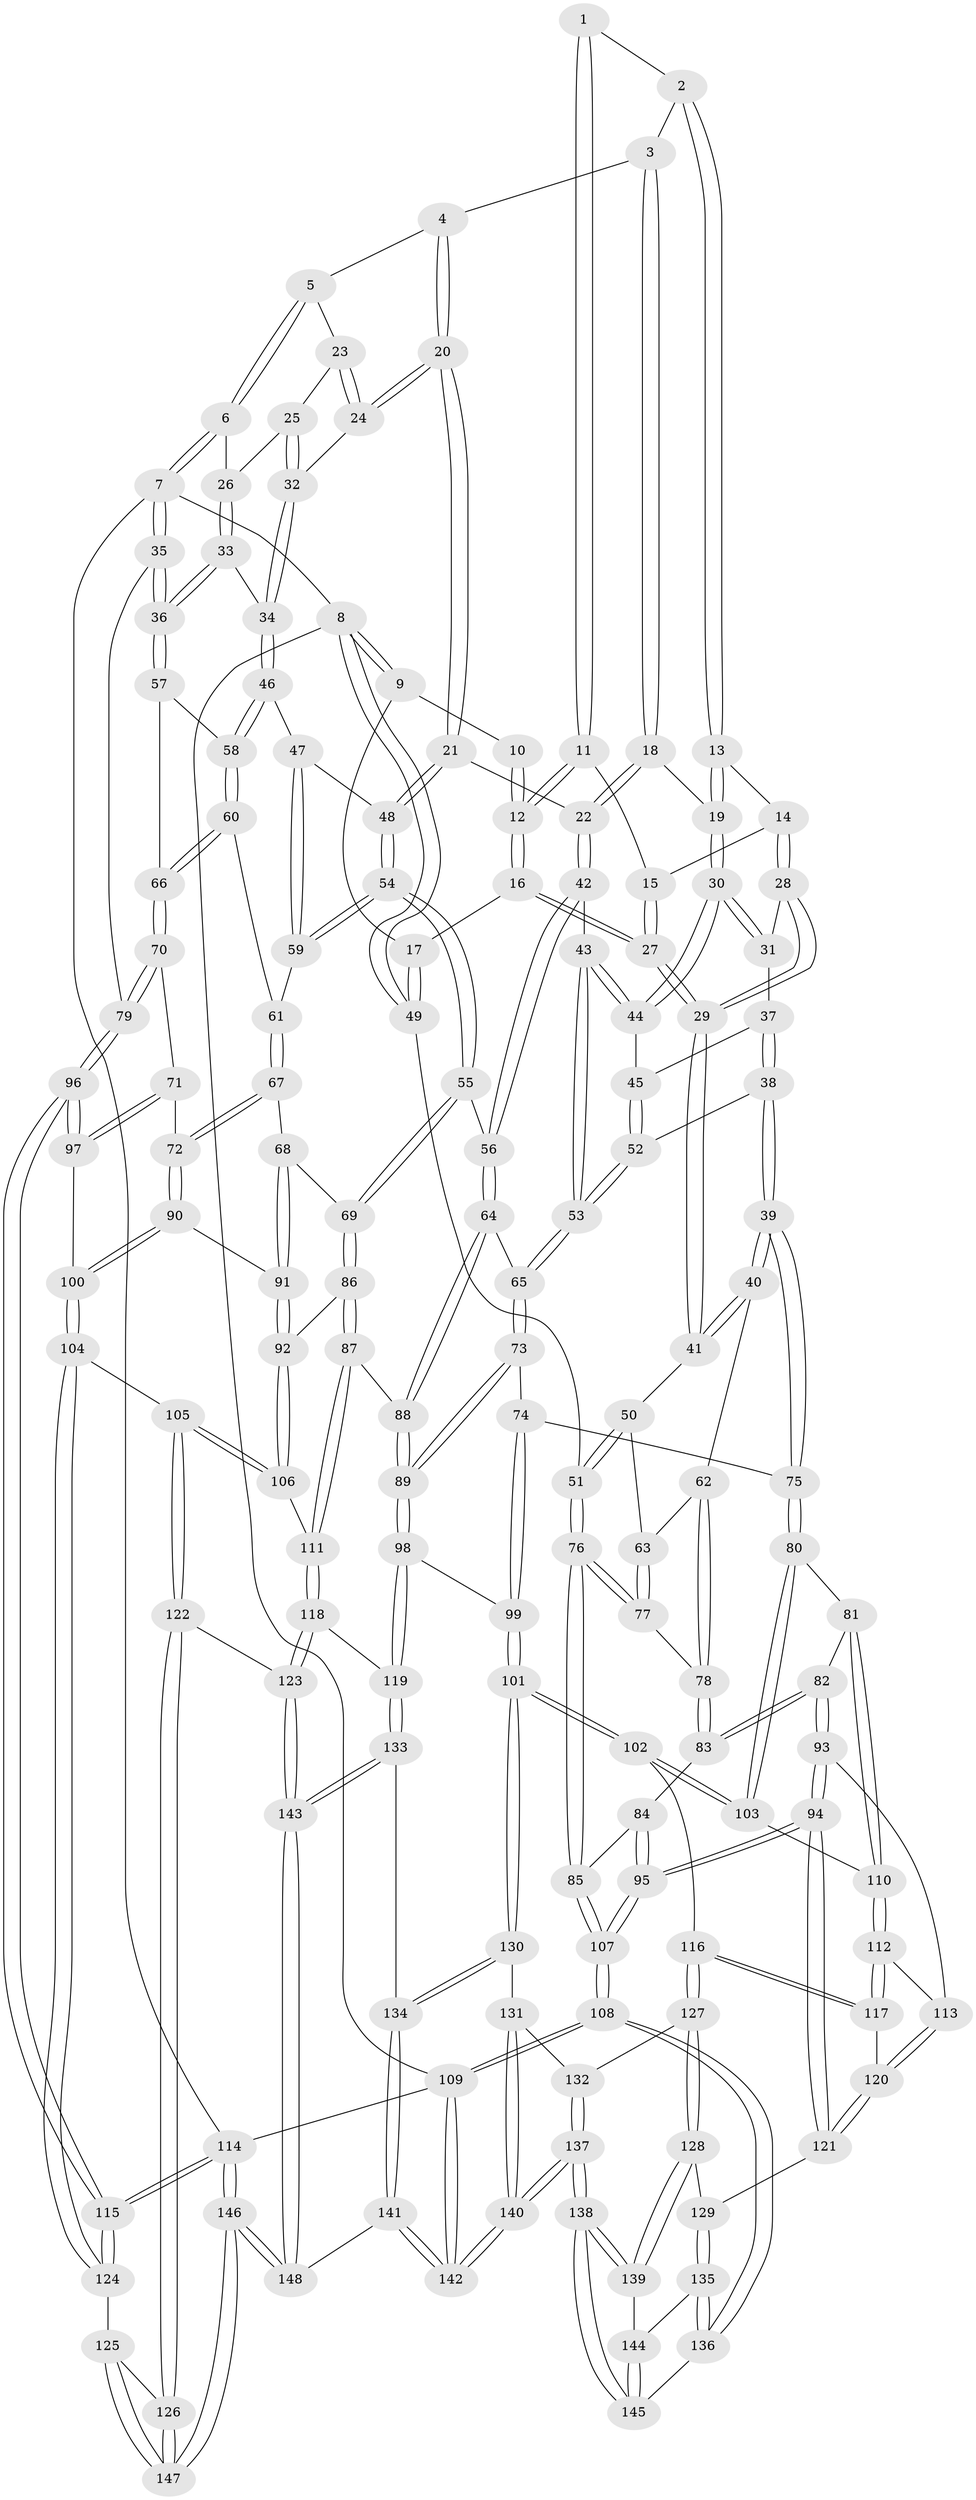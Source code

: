 // coarse degree distribution, {4: 0.36666666666666664, 5: 0.4666666666666667, 6: 0.05555555555555555, 8: 0.011111111111111112, 2: 0.011111111111111112, 3: 0.08888888888888889}
// Generated by graph-tools (version 1.1) at 2025/42/03/06/25 10:42:30]
// undirected, 148 vertices, 367 edges
graph export_dot {
graph [start="1"]
  node [color=gray90,style=filled];
  1 [pos="+0.31900985632633005+0"];
  2 [pos="+0.3381119570199778+0"];
  3 [pos="+0.6625539026406341+0"];
  4 [pos="+0.7049089336325368+0"];
  5 [pos="+0.7098367629150537+0"];
  6 [pos="+1+0"];
  7 [pos="+1+0"];
  8 [pos="+0+0"];
  9 [pos="+0+0"];
  10 [pos="+0.14475423547567098+0"];
  11 [pos="+0.2630080573372252+0"];
  12 [pos="+0.12616465006003713+0.14257867743077138"];
  13 [pos="+0.4104108390559816+0.07697970392116595"];
  14 [pos="+0.3366686541198729+0.13440102380264257"];
  15 [pos="+0.2796152210846818+0.065341685376406"];
  16 [pos="+0.1172354035008031+0.16009828558241895"];
  17 [pos="+0.11517329720876937+0.15961008538735055"];
  18 [pos="+0.5555954584116909+0.15200316031319122"];
  19 [pos="+0.5428866654184513+0.15540968559422483"];
  20 [pos="+0.6972645765442161+0.2001994562981238"];
  21 [pos="+0.696100645128108+0.20119182739921837"];
  22 [pos="+0.6483178598906784+0.20374129499549104"];
  23 [pos="+0.7702062556278729+0.0011655522280089987"];
  24 [pos="+0.7074897153797605+0.19379235814597062"];
  25 [pos="+0.8454276473774784+0.1319080288712949"];
  26 [pos="+0.855009982898129+0.132330719990054"];
  27 [pos="+0.1536924323945954+0.19270158439919313"];
  28 [pos="+0.3048489693944759+0.19693596511183734"];
  29 [pos="+0.19081774491501158+0.23662285395561772"];
  30 [pos="+0.5050842185349314+0.20240487230000373"];
  31 [pos="+0.31703634904731576+0.20333641769022123"];
  32 [pos="+0.7977571291383789+0.16293315438990427"];
  33 [pos="+0.9210130644737314+0.17195202836054638"];
  34 [pos="+0.8561633389150296+0.27724351693272675"];
  35 [pos="+1+0.1913169836352315"];
  36 [pos="+1+0.19633825204449348"];
  37 [pos="+0.3698945734826244+0.26550451801174874"];
  38 [pos="+0.3571343098713863+0.3730775874460264"];
  39 [pos="+0.2802167845242056+0.42740218413774483"];
  40 [pos="+0.22029153894534123+0.36515706065906356"];
  41 [pos="+0.190866546707217+0.24386538616573214"];
  42 [pos="+0.6197142415686491+0.3490076867577126"];
  43 [pos="+0.5089029674057013+0.3051723014709838"];
  44 [pos="+0.4895629395396021+0.24297309815275672"];
  45 [pos="+0.4479933038734137+0.2711095429761324"];
  46 [pos="+0.8506564105519575+0.2993028290294094"];
  47 [pos="+0.7900603077121237+0.28679535762267144"];
  48 [pos="+0.7518511117858427+0.2759342243582484"];
  49 [pos="+0+0.2073650303422512"];
  50 [pos="+0.13693553846368353+0.2777253488228088"];
  51 [pos="+0+0.37387130213255193"];
  52 [pos="+0.40880786391200136+0.35999954514482974"];
  53 [pos="+0.48919525287759813+0.39083002759678037"];
  54 [pos="+0.7221256650223272+0.40923950301368056"];
  55 [pos="+0.7070567193414928+0.42531237183158116"];
  56 [pos="+0.6268322609580315+0.3994111981695413"];
  57 [pos="+0.9912043204249911+0.3031813463306568"];
  58 [pos="+0.8817157412514947+0.34392207905760774"];
  59 [pos="+0.7852773349507879+0.39063290046245047"];
  60 [pos="+0.8776423791951181+0.3598817117397648"];
  61 [pos="+0.8638002824225472+0.3749696344812198"];
  62 [pos="+0.1686186428998418+0.3893907279435896"];
  63 [pos="+0.003411230981779689+0.37971065512006413"];
  64 [pos="+0.5494791629086181+0.4479255370211422"];
  65 [pos="+0.5210103005329446+0.4395150301296086"];
  66 [pos="+0.951409950570841+0.4374955173819332"];
  67 [pos="+0.8597956644906777+0.4031221537210213"];
  68 [pos="+0.7718454123911521+0.5019692761424025"];
  69 [pos="+0.7324680244075554+0.48829119976330265"];
  70 [pos="+0.9773503778971114+0.47128430111361974"];
  71 [pos="+0.8918421078606296+0.5315405807981911"];
  72 [pos="+0.8858042231160584+0.5327999395412399"];
  73 [pos="+0.43756119207001243+0.4850147899422742"];
  74 [pos="+0.32001942071073625+0.4915595971700932"];
  75 [pos="+0.29121862149590305+0.4810717512386216"];
  76 [pos="+0+0.3884337889616954"];
  77 [pos="+0+0.3933996807274223"];
  78 [pos="+0.0930841720285453+0.4648852553984821"];
  79 [pos="+1+0.46270169741020273"];
  80 [pos="+0.26021515347816515+0.5294805493038183"];
  81 [pos="+0.1920806765107057+0.5667453786563997"];
  82 [pos="+0.1462824011412576+0.5803802850383667"];
  83 [pos="+0.09558039927221613+0.5217199482560747"];
  84 [pos="+0.08653948062967876+0.521787539422208"];
  85 [pos="+0+0.4898622998931188"];
  86 [pos="+0.6646188399813048+0.58918203750398"];
  87 [pos="+0.6574371671220388+0.5966593292617255"];
  88 [pos="+0.5808439440508334+0.6128191073530845"];
  89 [pos="+0.5205324291642767+0.6834235438764138"];
  90 [pos="+0.8640749129982541+0.5467528880903983"];
  91 [pos="+0.8418257037295968+0.5476407419980713"];
  92 [pos="+0.806952811095634+0.6006228345195646"];
  93 [pos="+0.0989344808506767+0.6483232726249702"];
  94 [pos="+0+0.736161565571799"];
  95 [pos="+0+0.7626272647161167"];
  96 [pos="+1+0.6903472527035571"];
  97 [pos="+1+0.6518987223680063"];
  98 [pos="+0.5096305282324162+0.7021551965503711"];
  99 [pos="+0.4967179448081036+0.7065585473078864"];
  100 [pos="+0.903599687163249+0.663325870855253"];
  101 [pos="+0.470894705140946+0.7256286447992584"];
  102 [pos="+0.3392384117810847+0.6919135756972478"];
  103 [pos="+0.2976995456604845+0.6355633025234274"];
  104 [pos="+0.861674822530026+0.7183742639626575"];
  105 [pos="+0.8290945910685491+0.7192661574016133"];
  106 [pos="+0.7819687240430683+0.6876321202187398"];
  107 [pos="+0+0.7661946883365466"];
  108 [pos="+0+0.9101851348958578"];
  109 [pos="+0+1"];
  110 [pos="+0.22658953141945817+0.6885389324905447"];
  111 [pos="+0.754450993571373+0.6886879959548575"];
  112 [pos="+0.21817288063567208+0.7189975260490141"];
  113 [pos="+0.13603511785045572+0.6779414839769902"];
  114 [pos="+1+1"];
  115 [pos="+1+0.8031982492429512"];
  116 [pos="+0.24022866538811777+0.7596544676661877"];
  117 [pos="+0.23766740181886173+0.7571593397861789"];
  118 [pos="+0.6579994898397836+0.7987653927679471"];
  119 [pos="+0.6248487471515527+0.791509634900256"];
  120 [pos="+0.15884396963765193+0.7583276114924111"];
  121 [pos="+0.1003477202284544+0.7954685135852175"];
  122 [pos="+0.7677803108072727+0.8781537518371312"];
  123 [pos="+0.7373308073850385+0.871980575855854"];
  124 [pos="+0.96626479276232+0.8323013205800576"];
  125 [pos="+0.9541105055719568+0.8414138321775891"];
  126 [pos="+0.8003537492067396+0.9020753537472901"];
  127 [pos="+0.24443792962167035+0.8011742634873419"];
  128 [pos="+0.20402680251928312+0.842757007915708"];
  129 [pos="+0.14525096964453607+0.8339937267043998"];
  130 [pos="+0.45406985387656595+0.7632861522193986"];
  131 [pos="+0.38709388802129097+0.8124553568394942"];
  132 [pos="+0.3031812526137714+0.8284366509843736"];
  133 [pos="+0.5728339139353842+0.9223050323199649"];
  134 [pos="+0.4743304724515703+0.8716989419028969"];
  135 [pos="+0.10911448809821313+0.90556477814819"];
  136 [pos="+0+0.9194496299552776"];
  137 [pos="+0.29652558050119443+1"];
  138 [pos="+0.28155047856212506+1"];
  139 [pos="+0.20897759694915602+0.8952548149687781"];
  140 [pos="+0.3217770665825807+1"];
  141 [pos="+0.35768569536821826+1"];
  142 [pos="+0.3269216969444399+1"];
  143 [pos="+0.5955980811935855+1"];
  144 [pos="+0.11473112398074611+0.9096638596950172"];
  145 [pos="+0.16844407152844326+0.9920786272729883"];
  146 [pos="+0.8818312922944099+1"];
  147 [pos="+0.8763356052000386+1"];
  148 [pos="+0.5529083960660872+1"];
  1 -- 2;
  1 -- 11;
  1 -- 11;
  2 -- 3;
  2 -- 13;
  2 -- 13;
  3 -- 4;
  3 -- 18;
  3 -- 18;
  4 -- 5;
  4 -- 20;
  4 -- 20;
  5 -- 6;
  5 -- 6;
  5 -- 23;
  6 -- 7;
  6 -- 7;
  6 -- 26;
  7 -- 8;
  7 -- 35;
  7 -- 35;
  7 -- 114;
  8 -- 9;
  8 -- 9;
  8 -- 49;
  8 -- 49;
  8 -- 109;
  9 -- 10;
  9 -- 17;
  10 -- 12;
  10 -- 12;
  11 -- 12;
  11 -- 12;
  11 -- 15;
  12 -- 16;
  12 -- 16;
  13 -- 14;
  13 -- 19;
  13 -- 19;
  14 -- 15;
  14 -- 28;
  14 -- 28;
  15 -- 27;
  15 -- 27;
  16 -- 17;
  16 -- 27;
  16 -- 27;
  17 -- 49;
  17 -- 49;
  18 -- 19;
  18 -- 22;
  18 -- 22;
  19 -- 30;
  19 -- 30;
  20 -- 21;
  20 -- 21;
  20 -- 24;
  20 -- 24;
  21 -- 22;
  21 -- 48;
  21 -- 48;
  22 -- 42;
  22 -- 42;
  23 -- 24;
  23 -- 24;
  23 -- 25;
  24 -- 32;
  25 -- 26;
  25 -- 32;
  25 -- 32;
  26 -- 33;
  26 -- 33;
  27 -- 29;
  27 -- 29;
  28 -- 29;
  28 -- 29;
  28 -- 31;
  29 -- 41;
  29 -- 41;
  30 -- 31;
  30 -- 31;
  30 -- 44;
  30 -- 44;
  31 -- 37;
  32 -- 34;
  32 -- 34;
  33 -- 34;
  33 -- 36;
  33 -- 36;
  34 -- 46;
  34 -- 46;
  35 -- 36;
  35 -- 36;
  35 -- 79;
  36 -- 57;
  36 -- 57;
  37 -- 38;
  37 -- 38;
  37 -- 45;
  38 -- 39;
  38 -- 39;
  38 -- 52;
  39 -- 40;
  39 -- 40;
  39 -- 75;
  39 -- 75;
  40 -- 41;
  40 -- 41;
  40 -- 62;
  41 -- 50;
  42 -- 43;
  42 -- 56;
  42 -- 56;
  43 -- 44;
  43 -- 44;
  43 -- 53;
  43 -- 53;
  44 -- 45;
  45 -- 52;
  45 -- 52;
  46 -- 47;
  46 -- 58;
  46 -- 58;
  47 -- 48;
  47 -- 59;
  47 -- 59;
  48 -- 54;
  48 -- 54;
  49 -- 51;
  50 -- 51;
  50 -- 51;
  50 -- 63;
  51 -- 76;
  51 -- 76;
  52 -- 53;
  52 -- 53;
  53 -- 65;
  53 -- 65;
  54 -- 55;
  54 -- 55;
  54 -- 59;
  54 -- 59;
  55 -- 56;
  55 -- 69;
  55 -- 69;
  56 -- 64;
  56 -- 64;
  57 -- 58;
  57 -- 66;
  58 -- 60;
  58 -- 60;
  59 -- 61;
  60 -- 61;
  60 -- 66;
  60 -- 66;
  61 -- 67;
  61 -- 67;
  62 -- 63;
  62 -- 78;
  62 -- 78;
  63 -- 77;
  63 -- 77;
  64 -- 65;
  64 -- 88;
  64 -- 88;
  65 -- 73;
  65 -- 73;
  66 -- 70;
  66 -- 70;
  67 -- 68;
  67 -- 72;
  67 -- 72;
  68 -- 69;
  68 -- 91;
  68 -- 91;
  69 -- 86;
  69 -- 86;
  70 -- 71;
  70 -- 79;
  70 -- 79;
  71 -- 72;
  71 -- 97;
  71 -- 97;
  72 -- 90;
  72 -- 90;
  73 -- 74;
  73 -- 89;
  73 -- 89;
  74 -- 75;
  74 -- 99;
  74 -- 99;
  75 -- 80;
  75 -- 80;
  76 -- 77;
  76 -- 77;
  76 -- 85;
  76 -- 85;
  77 -- 78;
  78 -- 83;
  78 -- 83;
  79 -- 96;
  79 -- 96;
  80 -- 81;
  80 -- 103;
  80 -- 103;
  81 -- 82;
  81 -- 110;
  81 -- 110;
  82 -- 83;
  82 -- 83;
  82 -- 93;
  82 -- 93;
  83 -- 84;
  84 -- 85;
  84 -- 95;
  84 -- 95;
  85 -- 107;
  85 -- 107;
  86 -- 87;
  86 -- 87;
  86 -- 92;
  87 -- 88;
  87 -- 111;
  87 -- 111;
  88 -- 89;
  88 -- 89;
  89 -- 98;
  89 -- 98;
  90 -- 91;
  90 -- 100;
  90 -- 100;
  91 -- 92;
  91 -- 92;
  92 -- 106;
  92 -- 106;
  93 -- 94;
  93 -- 94;
  93 -- 113;
  94 -- 95;
  94 -- 95;
  94 -- 121;
  94 -- 121;
  95 -- 107;
  95 -- 107;
  96 -- 97;
  96 -- 97;
  96 -- 115;
  96 -- 115;
  97 -- 100;
  98 -- 99;
  98 -- 119;
  98 -- 119;
  99 -- 101;
  99 -- 101;
  100 -- 104;
  100 -- 104;
  101 -- 102;
  101 -- 102;
  101 -- 130;
  101 -- 130;
  102 -- 103;
  102 -- 103;
  102 -- 116;
  103 -- 110;
  104 -- 105;
  104 -- 124;
  104 -- 124;
  105 -- 106;
  105 -- 106;
  105 -- 122;
  105 -- 122;
  106 -- 111;
  107 -- 108;
  107 -- 108;
  108 -- 109;
  108 -- 109;
  108 -- 136;
  108 -- 136;
  109 -- 142;
  109 -- 142;
  109 -- 114;
  110 -- 112;
  110 -- 112;
  111 -- 118;
  111 -- 118;
  112 -- 113;
  112 -- 117;
  112 -- 117;
  113 -- 120;
  113 -- 120;
  114 -- 115;
  114 -- 115;
  114 -- 146;
  114 -- 146;
  115 -- 124;
  115 -- 124;
  116 -- 117;
  116 -- 117;
  116 -- 127;
  116 -- 127;
  117 -- 120;
  118 -- 119;
  118 -- 123;
  118 -- 123;
  119 -- 133;
  119 -- 133;
  120 -- 121;
  120 -- 121;
  121 -- 129;
  122 -- 123;
  122 -- 126;
  122 -- 126;
  123 -- 143;
  123 -- 143;
  124 -- 125;
  125 -- 126;
  125 -- 147;
  125 -- 147;
  126 -- 147;
  126 -- 147;
  127 -- 128;
  127 -- 128;
  127 -- 132;
  128 -- 129;
  128 -- 139;
  128 -- 139;
  129 -- 135;
  129 -- 135;
  130 -- 131;
  130 -- 134;
  130 -- 134;
  131 -- 132;
  131 -- 140;
  131 -- 140;
  132 -- 137;
  132 -- 137;
  133 -- 134;
  133 -- 143;
  133 -- 143;
  134 -- 141;
  134 -- 141;
  135 -- 136;
  135 -- 136;
  135 -- 144;
  136 -- 145;
  137 -- 138;
  137 -- 138;
  137 -- 140;
  137 -- 140;
  138 -- 139;
  138 -- 139;
  138 -- 145;
  138 -- 145;
  139 -- 144;
  140 -- 142;
  140 -- 142;
  141 -- 142;
  141 -- 142;
  141 -- 148;
  143 -- 148;
  143 -- 148;
  144 -- 145;
  144 -- 145;
  146 -- 147;
  146 -- 147;
  146 -- 148;
  146 -- 148;
}
